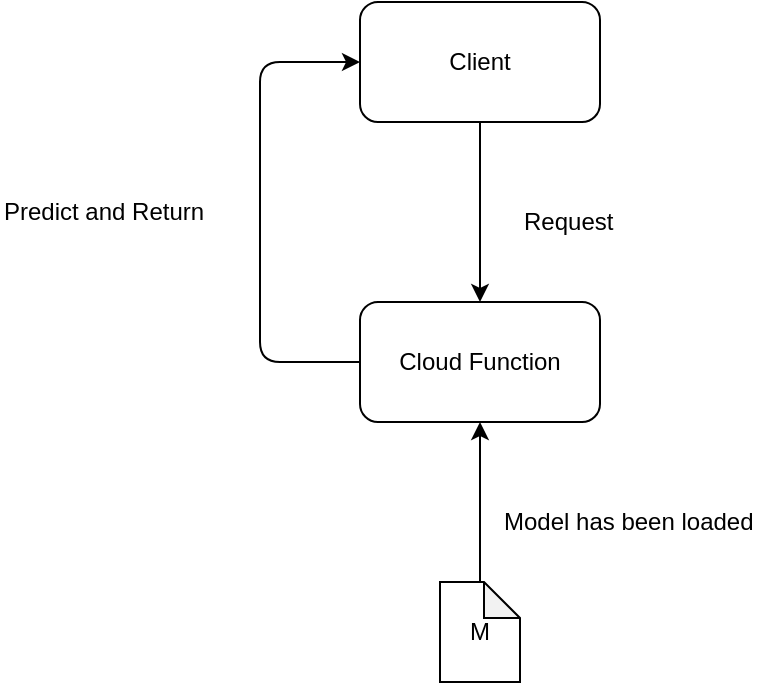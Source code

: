 <mxfile version="12.2.4"><diagram id="YrObqEjIHXC7nJR7HLcG"><mxGraphModel dx="473" dy="499" grid="0" gridSize="10" guides="1" tooltips="1" connect="1" arrows="1" fold="1" page="1" pageScale="1" pageWidth="827" pageHeight="1169" math="0" shadow="0"><root><mxCell id="0"/><mxCell id="1" parent="0"/><mxCell id="5" style="edgeStyle=orthogonalEdgeStyle;rounded=0;orthogonalLoop=1;jettySize=auto;html=1;entryX=0.5;entryY=0;entryDx=0;entryDy=0;" edge="1" parent="1" source="2" target="3"><mxGeometry relative="1" as="geometry"/></mxCell><mxCell id="2" value="Client" style="rounded=1;whiteSpace=wrap;html=1;" vertex="1" parent="1"><mxGeometry x="240" y="70" width="120" height="60" as="geometry"/></mxCell><mxCell id="3" value="Cloud Function" style="rounded=1;whiteSpace=wrap;html=1;" vertex="1" parent="1"><mxGeometry x="240" y="220" width="120" height="60" as="geometry"/></mxCell><mxCell id="6" value="Request" style="text;html=1;resizable=0;points=[];autosize=1;align=left;verticalAlign=top;spacingTop=-4;" vertex="1" parent="1"><mxGeometry x="320" y="170" width="60" height="10" as="geometry"/></mxCell><mxCell id="10" style="edgeStyle=orthogonalEdgeStyle;rounded=0;orthogonalLoop=1;jettySize=auto;html=1;entryX=0.5;entryY=1;entryDx=0;entryDy=0;" edge="1" parent="1" source="7" target="3"><mxGeometry relative="1" as="geometry"/></mxCell><mxCell id="7" value="M" style="shape=note;whiteSpace=wrap;html=1;backgroundOutline=1;darkOpacity=0.05;size=18;" vertex="1" parent="1"><mxGeometry x="280" y="360" width="40" height="50" as="geometry"/></mxCell><mxCell id="11" value="Model has been loaded" style="text;html=1;resizable=0;points=[];autosize=1;align=left;verticalAlign=top;spacingTop=-4;" vertex="1" parent="1"><mxGeometry x="310" y="320" width="140" height="10" as="geometry"/></mxCell><mxCell id="13" value="" style="endArrow=classic;html=1;entryX=0;entryY=0.5;entryDx=0;entryDy=0;" edge="1" parent="1" target="2"><mxGeometry width="50" height="50" relative="1" as="geometry"><mxPoint x="240" y="250" as="sourcePoint"/><mxPoint x="190" y="60" as="targetPoint"/><Array as="points"><mxPoint x="190" y="250"/><mxPoint x="190" y="100"/></Array></mxGeometry></mxCell><mxCell id="14" value="Predict and Return" style="text;html=1;resizable=0;points=[];autosize=1;align=left;verticalAlign=top;spacingTop=-4;" vertex="1" parent="1"><mxGeometry x="60" y="165" width="120" height="10" as="geometry"/></mxCell></root></mxGraphModel></diagram></mxfile>
